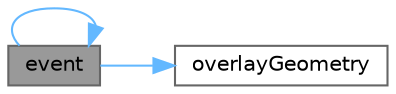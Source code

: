 digraph "event"
{
 // LATEX_PDF_SIZE
  bgcolor="transparent";
  edge [fontname=Helvetica,fontsize=10,labelfontname=Helvetica,labelfontsize=10];
  node [fontname=Helvetica,fontsize=10,shape=box,height=0.2,width=0.4];
  rankdir="LR";
  Node1 [id="Node000001",label="event",height=0.2,width=0.4,color="gray40", fillcolor="grey60", style="filled", fontcolor="black",tooltip="重写事件处理函数，处理父窗口变化"];
  Node1 -> Node1 [id="edge1_Node000001_Node000001",color="steelblue1",style="solid",tooltip=" "];
  Node1 -> Node2 [id="edge2_Node000001_Node000002",color="steelblue1",style="solid",tooltip=" "];
  Node2 [id="Node000002",label="overlayGeometry",height=0.2,width=0.4,color="grey40", fillcolor="white", style="filled",URL="$class_qt_material_overlay_widget.html#adabd54aa291ae3012501d2b31e93e396",tooltip="获取覆盖层几何区域"];
}
